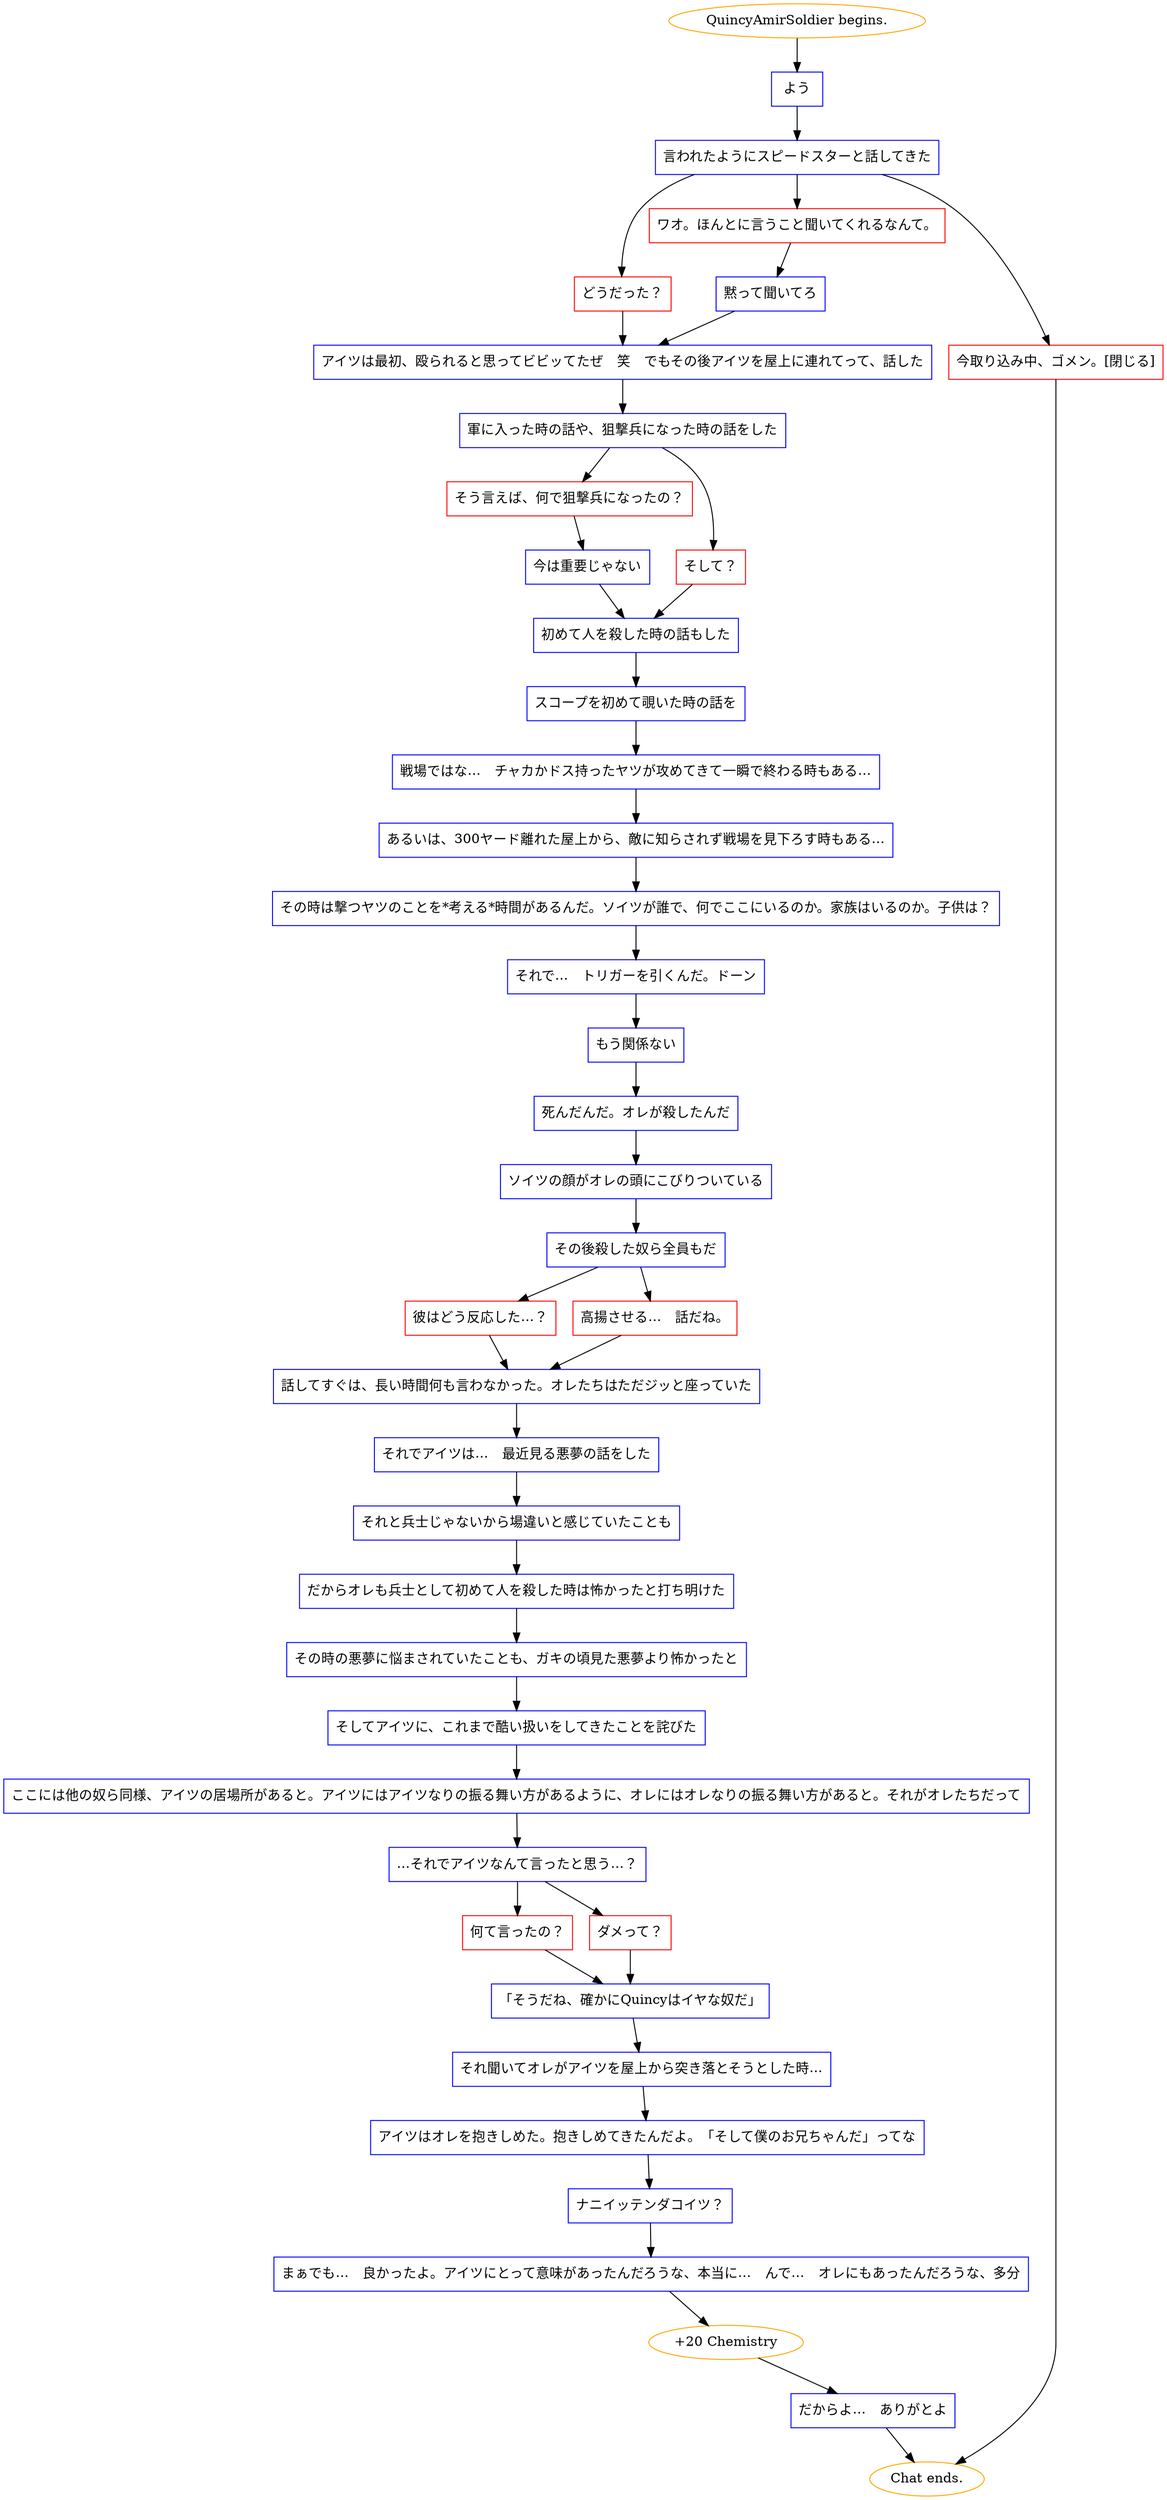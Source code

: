 digraph {
	"QuincyAmirSoldier begins." [color=orange];
		"QuincyAmirSoldier begins." -> j4235927466;
	j4235927466 [label="よう",shape=box,color=blue];
		j4235927466 -> j3474985088;
	j3474985088 [label="言われたようにスピードスターと話してきた",shape=box,color=blue];
		j3474985088 -> j2413964993;
		j3474985088 -> j1583535265;
		j3474985088 -> j2099788146;
	j2413964993 [label="どうだった？",shape=box,color=red];
		j2413964993 -> j625746335;
	j1583535265 [label="ワオ。ほんとに言うこと聞いてくれるなんて。",shape=box,color=red];
		j1583535265 -> j703654051;
	j2099788146 [label="今取り込み中、ゴメン。[閉じる]",shape=box,color=red];
		j2099788146 -> "Chat ends.";
	j625746335 [label="アイツは最初、殴られると思ってビビッてたぜ　笑　でもその後アイツを屋上に連れてって、話した",shape=box,color=blue];
		j625746335 -> j2918041916;
	j703654051 [label="黙って聞いてろ",shape=box,color=blue];
		j703654051 -> j625746335;
	"Chat ends." [color=orange];
	j2918041916 [label="軍に入った時の話や、狙撃兵になった時の話をした",shape=box,color=blue];
		j2918041916 -> j3356164241;
		j2918041916 -> j743581384;
	j3356164241 [label="そう言えば、何で狙撃兵になったの？",shape=box,color=red];
		j3356164241 -> j2076550700;
	j743581384 [label="そして？",shape=box,color=red];
		j743581384 -> j1762956281;
	j2076550700 [label="今は重要じゃない",shape=box,color=blue];
		j2076550700 -> j1762956281;
	j1762956281 [label="初めて人を殺した時の話もした",shape=box,color=blue];
		j1762956281 -> j3593024879;
	j3593024879 [label="スコープを初めて覗いた時の話を",shape=box,color=blue];
		j3593024879 -> j1359189006;
	j1359189006 [label="戦場ではな…　チャカかドス持ったヤツが攻めてきて一瞬で終わる時もある…",shape=box,color=blue];
		j1359189006 -> j276590855;
	j276590855 [label="あるいは、300ヤード離れた屋上から、敵に知らされず戦場を見下ろす時もある…",shape=box,color=blue];
		j276590855 -> j3609833430;
	j3609833430 [label="その時は撃つヤツのことを*考える*時間があるんだ。ソイツが誰で、何でここにいるのか。家族はいるのか。子供は？",shape=box,color=blue];
		j3609833430 -> j646218654;
	j646218654 [label="それで…　トリガーを引くんだ。ドーン",shape=box,color=blue];
		j646218654 -> j3560969521;
	j3560969521 [label="もう関係ない",shape=box,color=blue];
		j3560969521 -> j4274532103;
	j4274532103 [label="死んだんだ。オレが殺したんだ",shape=box,color=blue];
		j4274532103 -> j1683570702;
	j1683570702 [label="ソイツの顔がオレの頭にこびりついている",shape=box,color=blue];
		j1683570702 -> j3591441704;
	j3591441704 [label="その後殺した奴ら全員もだ",shape=box,color=blue];
		j3591441704 -> j2985392685;
		j3591441704 -> j4038444728;
	j2985392685 [label="彼はどう反応した…？",shape=box,color=red];
		j2985392685 -> j839549812;
	j4038444728 [label="高揚させる…　話だね。",shape=box,color=red];
		j4038444728 -> j839549812;
	j839549812 [label="話してすぐは、長い時間何も言わなかった。オレたちはただジッと座っていた",shape=box,color=blue];
		j839549812 -> j1548593100;
	j1548593100 [label="それでアイツは…　最近見る悪夢の話をした",shape=box,color=blue];
		j1548593100 -> j3634266305;
	j3634266305 [label="それと兵士じゃないから場違いと感じていたことも",shape=box,color=blue];
		j3634266305 -> j3324609533;
	j3324609533 [label="だからオレも兵士として初めて人を殺した時は怖かったと打ち明けた",shape=box,color=blue];
		j3324609533 -> j4095705395;
	j4095705395 [label="その時の悪夢に悩まされていたことも、ガキの頃見た悪夢より怖かったと",shape=box,color=blue];
		j4095705395 -> j975957962;
	j975957962 [label="そしてアイツに、これまで酷い扱いをしてきたことを詫びた",shape=box,color=blue];
		j975957962 -> j3759761602;
	j3759761602 [label="ここには他の奴ら同様、アイツの居場所があると。アイツにはアイツなりの振る舞い方があるように、オレにはオレなりの振る舞い方があると。それがオレたちだって",shape=box,color=blue];
		j3759761602 -> j441199341;
	j441199341 [label="…それでアイツなんて言ったと思う…？",shape=box,color=blue];
		j441199341 -> j1040104282;
		j441199341 -> j2202783343;
	j1040104282 [label="何て言ったの？",shape=box,color=red];
		j1040104282 -> j1637080423;
	j2202783343 [label="ダメって？",shape=box,color=red];
		j2202783343 -> j1637080423;
	j1637080423 [label="「そうだね、確かにQuincyはイヤな奴だ」",shape=box,color=blue];
		j1637080423 -> j1994327055;
	j1994327055 [label="それ聞いてオレがアイツを屋上から突き落とそうとした時…",shape=box,color=blue];
		j1994327055 -> j2256241878;
	j2256241878 [label="アイツはオレを抱きしめた。抱きしめてきたんだよ。「そして僕のお兄ちゃんだ」ってな",shape=box,color=blue];
		j2256241878 -> j3120104339;
	j3120104339 [label="ナニイッテンダコイツ？",shape=box,color=blue];
		j3120104339 -> j4037689139;
	j4037689139 [label="まぁでも…　良かったよ。アイツにとって意味があったんだろうな、本当に…　んで…　オレにもあったんだろうな、多分",shape=box,color=blue];
		j4037689139 -> j2861278185;
	j2861278185 [label="+20 Chemistry",color=orange];
		j2861278185 -> j4146864650;
	j4146864650 [label="だからよ…　ありがとよ",shape=box,color=blue];
		j4146864650 -> "Chat ends.";
}